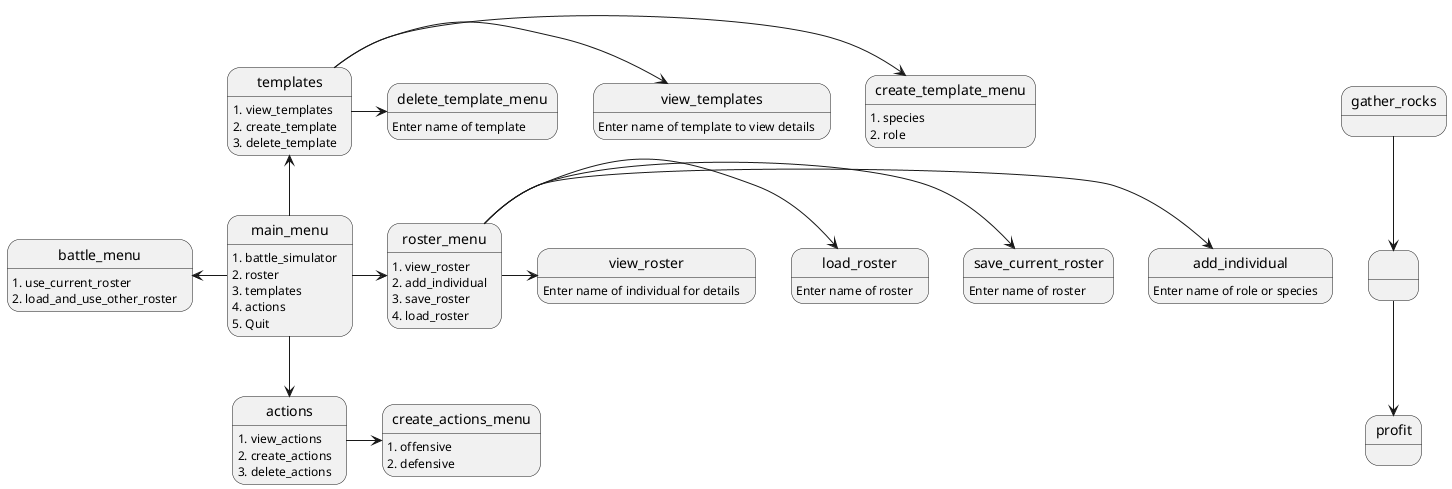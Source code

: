 @startuml
'https://plantuml.com/sequence-diagram


main_menu: 1. battle_simulator\n2. roster\n3. templates\n4. actions\n5. Quit
templates: 1. view_templates\n2. create_template\n3. delete_template
actions: 1. view_actions\n2. create_actions\n3. delete_actions
roster_menu: 1. view_roster\n2. add_individual\n3. save_roster\n4. load_roster
create_template_menu: 1. species\n2. role
add_individual: Enter name of role or species
create_actions_menu: 1. offensive\n2. defensive
save_current_roster: Enter name of roster
load_roster: Enter name of roster
view_roster: Enter name of individual for details
view_templates: Enter name of template to view details
delete_template_menu: Enter name of template
battle_menu: 1. use_current_roster\n2. load_and_use_other_roster

main_menu -up-> templates
main_menu -down-> actions
main_menu -right> roster_menu
main_menu -left> battle_menu

templates -> create_template_menu
templates -> view_templates
templates -> delete_template_menu

actions -> create_actions_menu

roster_menu -> add_individual
roster_menu -> save_current_roster
roster_menu -> load_roster
roster_menu -> view_roster


gather_rocks -down-> ...
...  -down-> profit
@enduml